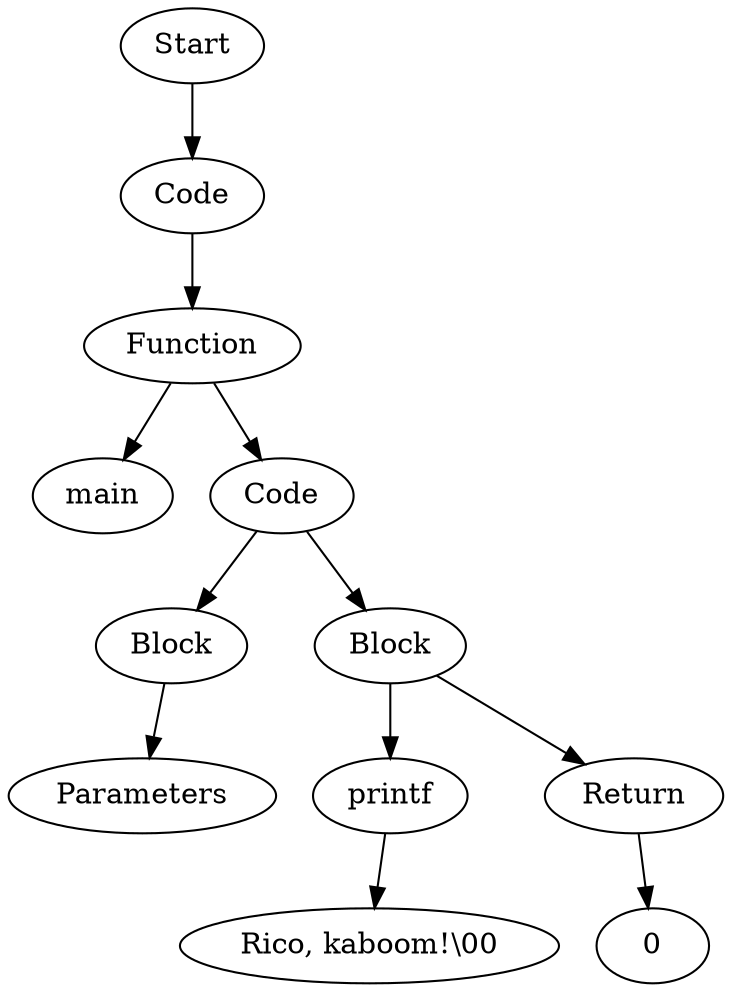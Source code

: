 digraph AST {
  "139136232126064" [label="Start"];
  "139136232126064" -> "139136232117424";
  "139136232117424" [label="Code"];
  "139136232117424" -> "139136232116800";
  "139136232116800" [label="Function"];
  "139136232116800" -> "139136232262384";
  "139136232116800" -> "139136232433376";
  "139136232262384" [label="main"];
  "139136232433376" [label="Code"];
  "139136232433376" -> "139136232037808";
  "139136232433376" -> "139136232040064";
  "139136232037808" [label="Block"];
  "139136232037808" -> "139136232429056";
  "139136232429056" [label="Parameters"];
  "139136232040064" [label="Block"];
  "139136232040064" -> "139136232615568";
  "139136232040064" -> "139136232046496";
  "139136232615568" [label="printf"];
  "139136232615568" -> "139136232614176";
  "139136232614176" [label="Rico, kaboom!\\00"];
  "139136232046496" [label="Return"];
  "139136232046496" -> "139136232036320";
  "139136232036320" [label="0"];
}

